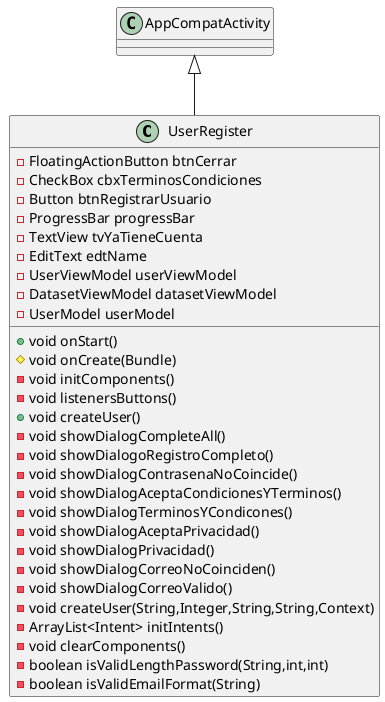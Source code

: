 @startuml
class UserRegister {
- FloatingActionButton btnCerrar
- CheckBox cbxTerminosCondiciones
- Button btnRegistrarUsuario
- ProgressBar progressBar
- TextView tvYaTieneCuenta
- EditText edtName
- UserViewModel userViewModel
- DatasetViewModel datasetViewModel
- UserModel userModel
+ void onStart()
# void onCreate(Bundle)
- void initComponents()
- void listenersButtons()
+ void createUser()
- void showDialogCompleteAll()
- void showDialogoRegistroCompleto()
- void showDialogContrasenaNoCoincide()
- void showDialogAceptaCondicionesYTerminos()
- void showDialogTerminosYCondicones()
- void showDialogAceptaPrivacidad()
- void showDialogPrivacidad()
- void showDialogCorreoNoCoinciden()
- void showDialogCorreoValido()
- void createUser(String,Integer,String,String,Context)
- ArrayList<Intent> initIntents()
- void clearComponents()
- boolean isValidLengthPassword(String,int,int)
- boolean isValidEmailFormat(String)
}


AppCompatActivity <|-- UserRegister
@enduml